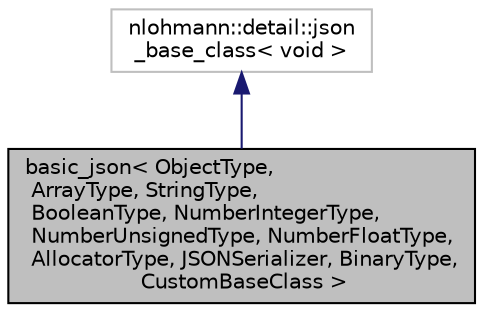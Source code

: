 digraph "basic_json&lt; ObjectType, ArrayType, StringType, BooleanType, NumberIntegerType, NumberUnsignedType, NumberFloatType, AllocatorType, JSONSerializer, BinaryType, CustomBaseClass &gt;"
{
 // LATEX_PDF_SIZE
  edge [fontname="Helvetica",fontsize="10",labelfontname="Helvetica",labelfontsize="10"];
  node [fontname="Helvetica",fontsize="10",shape=record];
  Node1 [label="basic_json\< ObjectType,\l ArrayType, StringType,\l BooleanType, NumberIntegerType,\l NumberUnsignedType, NumberFloatType,\l AllocatorType, JSONSerializer, BinaryType,\l CustomBaseClass \>",height=0.2,width=0.4,color="black", fillcolor="grey75", style="filled", fontcolor="black",tooltip="namespace for Niels Lohmann"];
  Node2 -> Node1 [dir="back",color="midnightblue",fontsize="10",style="solid"];
  Node2 [label="nlohmann::detail::json\l_base_class\< void  \>",height=0.2,width=0.4,color="grey75", fillcolor="white", style="filled",tooltip=" "];
}
